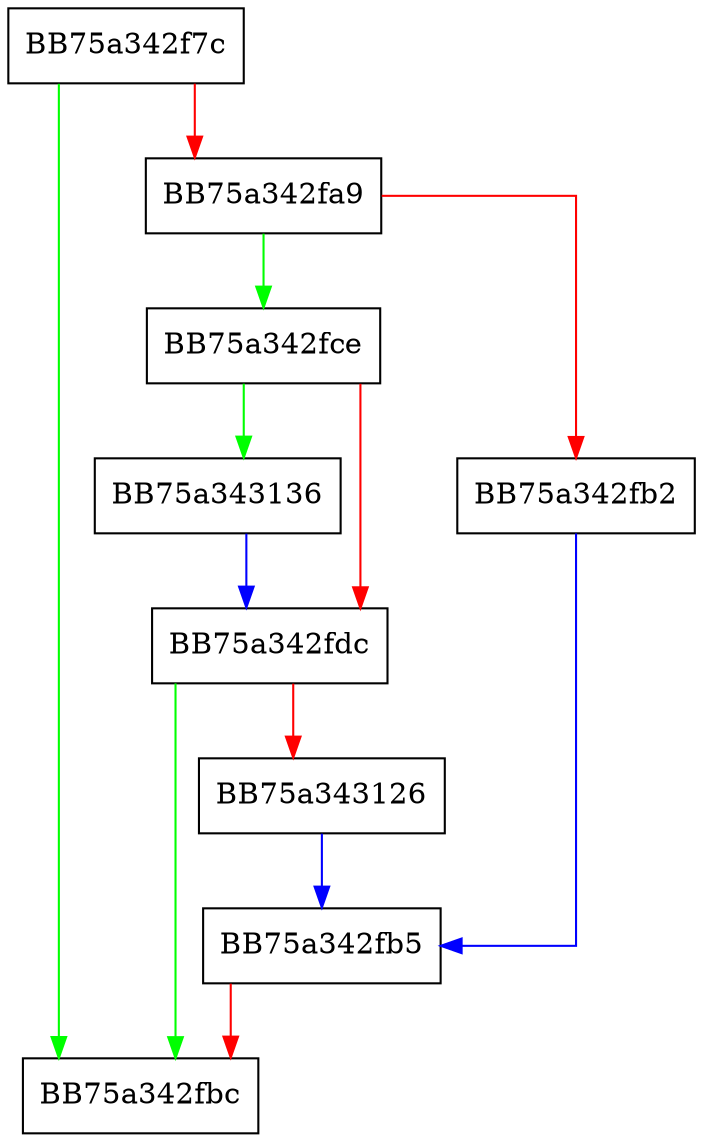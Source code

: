 digraph switch_in {
  node [shape="box"];
  graph [splines=ortho];
  BB75a342f7c -> BB75a342fbc [color="green"];
  BB75a342f7c -> BB75a342fa9 [color="red"];
  BB75a342fa9 -> BB75a342fce [color="green"];
  BB75a342fa9 -> BB75a342fb2 [color="red"];
  BB75a342fb2 -> BB75a342fb5 [color="blue"];
  BB75a342fb5 -> BB75a342fbc [color="red"];
  BB75a342fce -> BB75a343136 [color="green"];
  BB75a342fce -> BB75a342fdc [color="red"];
  BB75a342fdc -> BB75a342fbc [color="green"];
  BB75a342fdc -> BB75a343126 [color="red"];
  BB75a343126 -> BB75a342fb5 [color="blue"];
  BB75a343136 -> BB75a342fdc [color="blue"];
}